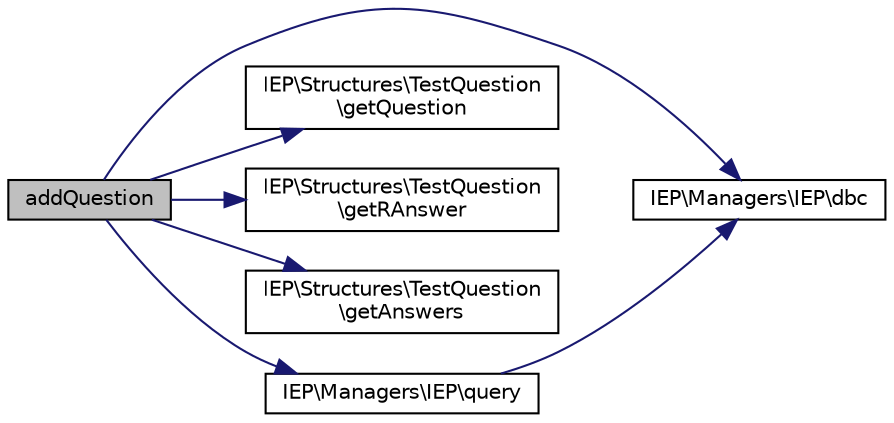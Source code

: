 digraph "addQuestion"
{
  edge [fontname="Helvetica",fontsize="10",labelfontname="Helvetica",labelfontsize="10"];
  node [fontname="Helvetica",fontsize="10",shape=record];
  rankdir="LR";
  Node8 [label="addQuestion",height=0.2,width=0.4,color="black", fillcolor="grey75", style="filled", fontcolor="black"];
  Node8 -> Node9 [color="midnightblue",fontsize="10",style="solid",fontname="Helvetica"];
  Node9 [label="IEP\\Managers\\IEP\\dbc",height=0.2,width=0.4,color="black", fillcolor="white", style="filled",URL="$class_i_e_p_1_1_managers_1_1_i_e_p.html#ae51244ccee8b1932cc60c3869d426f66"];
  Node8 -> Node10 [color="midnightblue",fontsize="10",style="solid",fontname="Helvetica"];
  Node10 [label="IEP\\Structures\\TestQuestion\l\\getQuestion",height=0.2,width=0.4,color="black", fillcolor="white", style="filled",URL="$class_i_e_p_1_1_structures_1_1_test_question.html#aefe923d83ad382956235c7d5d0ed585f"];
  Node8 -> Node11 [color="midnightblue",fontsize="10",style="solid",fontname="Helvetica"];
  Node11 [label="IEP\\Structures\\TestQuestion\l\\getRAnswer",height=0.2,width=0.4,color="black", fillcolor="white", style="filled",URL="$class_i_e_p_1_1_structures_1_1_test_question.html#aa4a8f34e476c1493890dcfa2efb77a58"];
  Node8 -> Node12 [color="midnightblue",fontsize="10",style="solid",fontname="Helvetica"];
  Node12 [label="IEP\\Structures\\TestQuestion\l\\getAnswers",height=0.2,width=0.4,color="black", fillcolor="white", style="filled",URL="$class_i_e_p_1_1_structures_1_1_test_question.html#a8331839d823f3debf82550182d39a951"];
  Node8 -> Node13 [color="midnightblue",fontsize="10",style="solid",fontname="Helvetica"];
  Node13 [label="IEP\\Managers\\IEP\\query",height=0.2,width=0.4,color="black", fillcolor="white", style="filled",URL="$class_i_e_p_1_1_managers_1_1_i_e_p.html#a9307862af9ee08f7f911c98ef756642d"];
  Node13 -> Node9 [color="midnightblue",fontsize="10",style="solid",fontname="Helvetica"];
}
